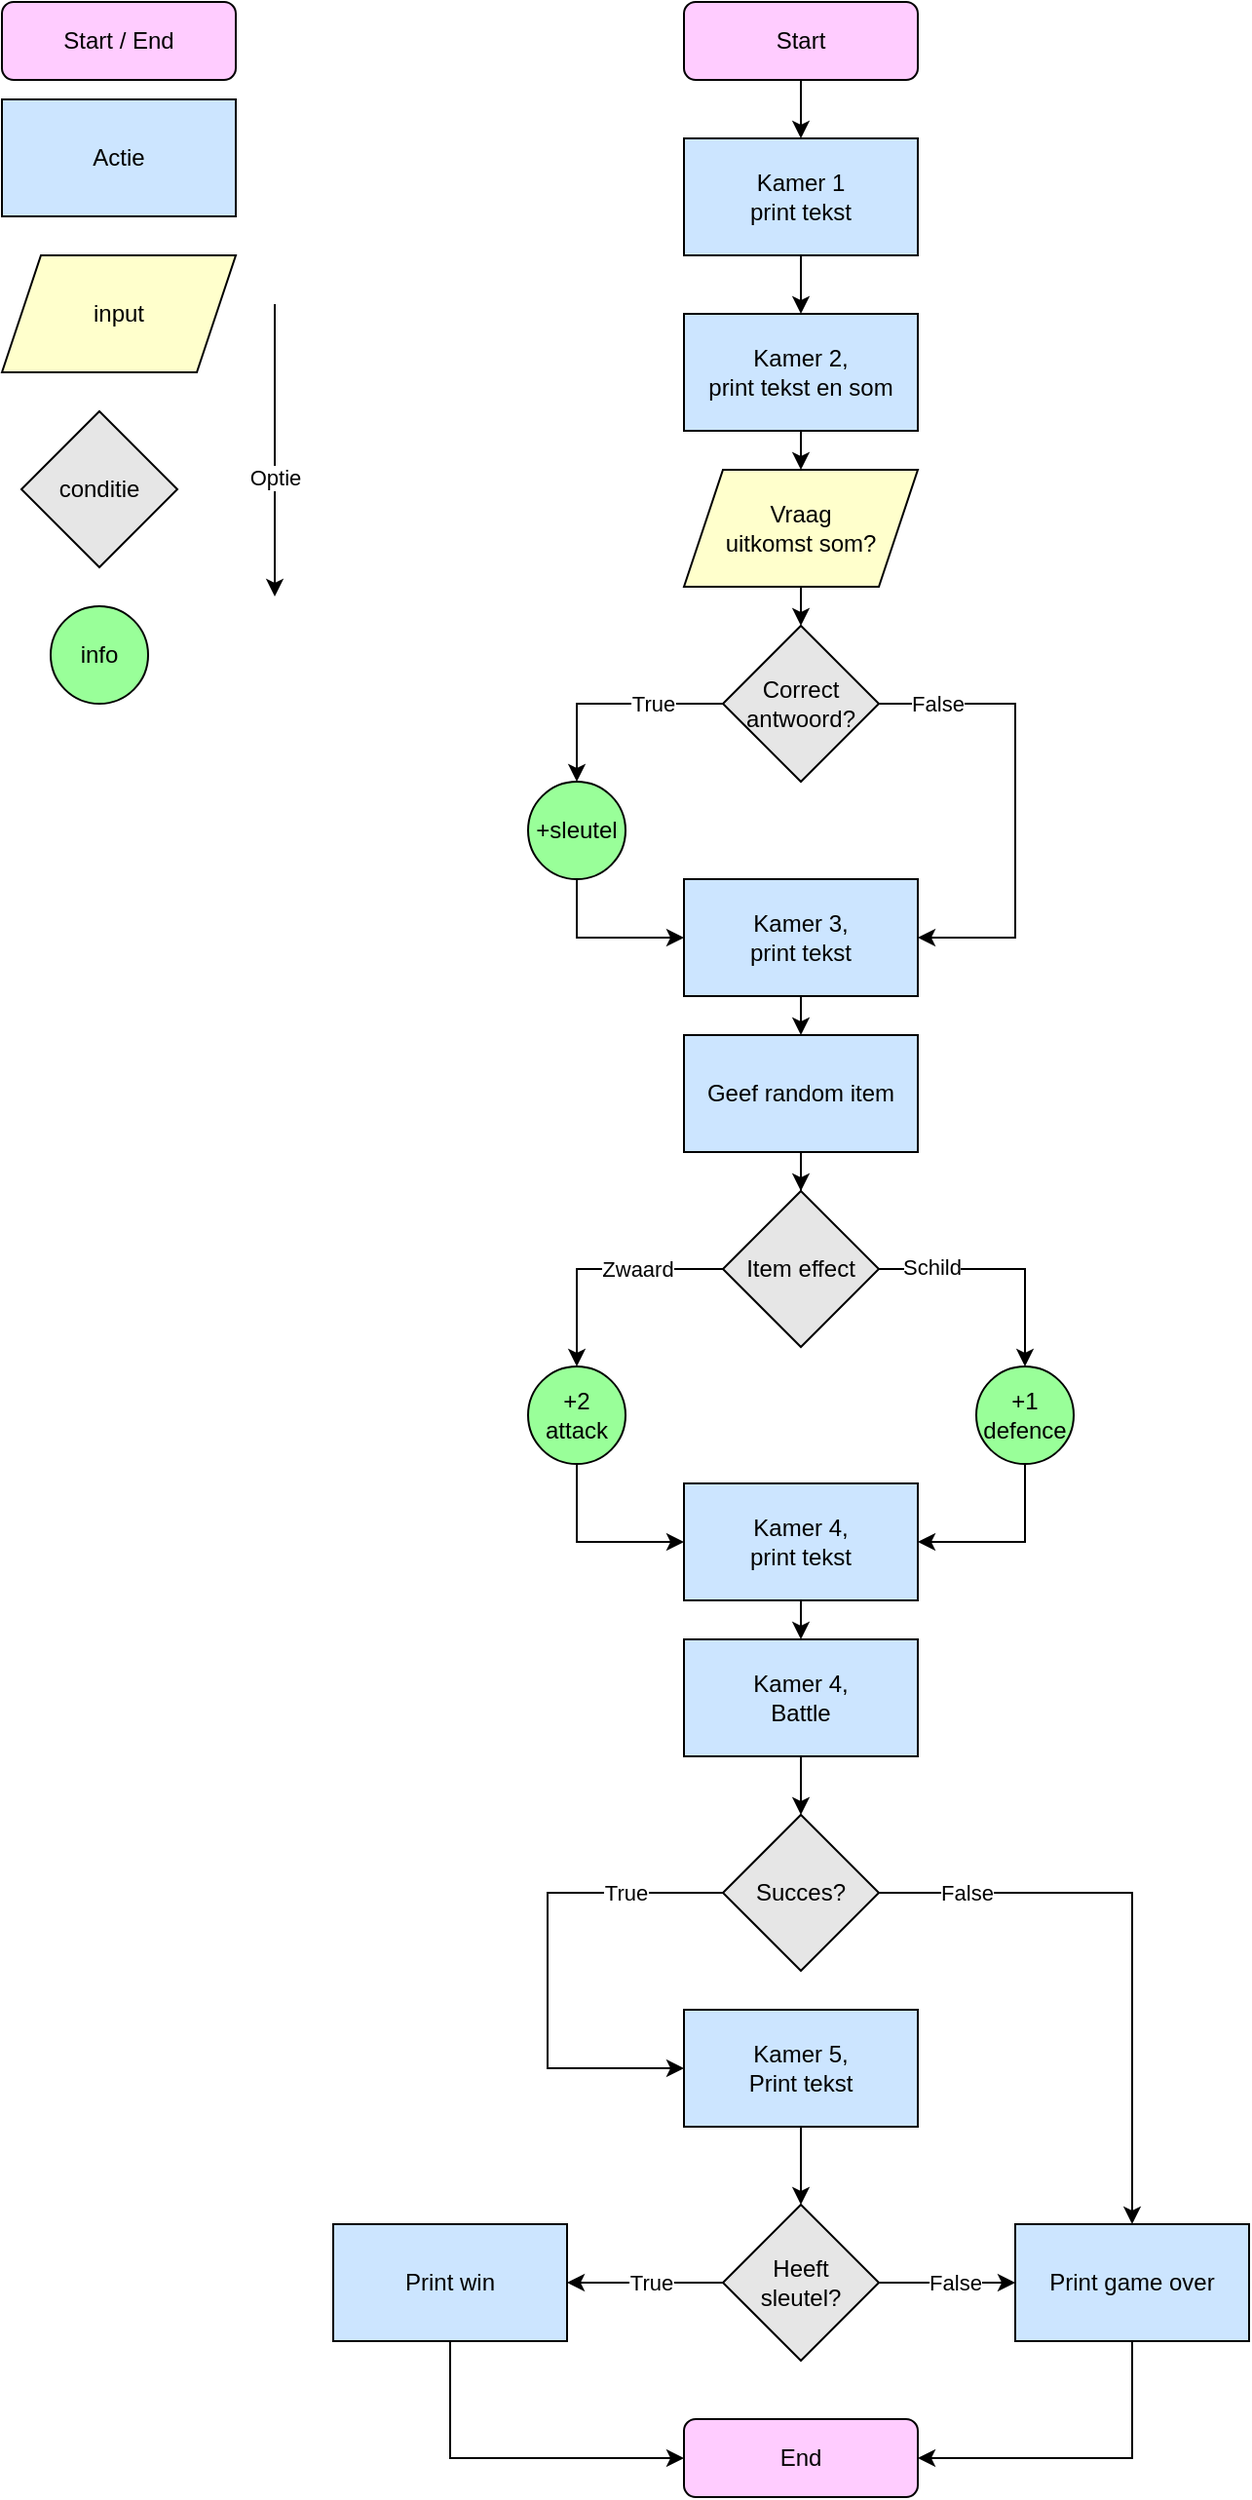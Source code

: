 <mxfile version="24.6.4" type="device">
  <diagram name="Pagina-1" id="q5uronyUK_CRiENWkVfr">
    <mxGraphModel dx="914" dy="507" grid="1" gridSize="10" guides="1" tooltips="1" connect="1" arrows="1" fold="1" page="1" pageScale="1" pageWidth="827" pageHeight="1169" math="0" shadow="0">
      <root>
        <mxCell id="0" />
        <mxCell id="1" parent="0" />
        <mxCell id="43L4oG_P8ra6ZPo5L0Zp-1" value="Start / End" style="rounded=1;whiteSpace=wrap;html=1;fillColor=#FFCCFF;" parent="1" vertex="1">
          <mxGeometry x="30" y="50" width="120" height="40" as="geometry" />
        </mxCell>
        <mxCell id="43L4oG_P8ra6ZPo5L0Zp-7" value="input" style="shape=parallelogram;perimeter=parallelogramPerimeter;whiteSpace=wrap;html=1;fixedSize=1;fillColor=#FFFFCC;" parent="1" vertex="1">
          <mxGeometry x="30" y="180" width="120" height="60" as="geometry" />
        </mxCell>
        <mxCell id="43L4oG_P8ra6ZPo5L0Zp-8" value="Actie" style="rounded=0;whiteSpace=wrap;html=1;fillColor=#CCE5FF;" parent="1" vertex="1">
          <mxGeometry x="30" y="100" width="120" height="60" as="geometry" />
        </mxCell>
        <mxCell id="43L4oG_P8ra6ZPo5L0Zp-10" value="conditie" style="rhombus;whiteSpace=wrap;html=1;fillColor=#E6E6E6;" parent="1" vertex="1">
          <mxGeometry x="40" y="260" width="80" height="80" as="geometry" />
        </mxCell>
        <mxCell id="43L4oG_P8ra6ZPo5L0Zp-11" value="" style="endArrow=classic;html=1;rounded=0;" parent="1" edge="1">
          <mxGeometry width="50" height="50" relative="1" as="geometry">
            <mxPoint x="170" y="205" as="sourcePoint" />
            <mxPoint x="170" y="355" as="targetPoint" />
          </mxGeometry>
        </mxCell>
        <mxCell id="43L4oG_P8ra6ZPo5L0Zp-12" value="Optie" style="edgeLabel;html=1;align=center;verticalAlign=middle;resizable=0;points=[];" parent="43L4oG_P8ra6ZPo5L0Zp-11" vertex="1" connectable="0">
          <mxGeometry x="0.178" relative="1" as="geometry">
            <mxPoint as="offset" />
          </mxGeometry>
        </mxCell>
        <mxCell id="43L4oG_P8ra6ZPo5L0Zp-16" style="edgeStyle=orthogonalEdgeStyle;rounded=0;orthogonalLoop=1;jettySize=auto;html=1;exitX=0.5;exitY=1;exitDx=0;exitDy=0;entryX=0.5;entryY=0;entryDx=0;entryDy=0;" parent="1" source="43L4oG_P8ra6ZPo5L0Zp-13" target="43L4oG_P8ra6ZPo5L0Zp-15" edge="1">
          <mxGeometry relative="1" as="geometry" />
        </mxCell>
        <mxCell id="43L4oG_P8ra6ZPo5L0Zp-13" value="Start" style="rounded=1;whiteSpace=wrap;html=1;fillColor=#FFCCFF;" parent="1" vertex="1">
          <mxGeometry x="380" y="50" width="120" height="40" as="geometry" />
        </mxCell>
        <mxCell id="43L4oG_P8ra6ZPo5L0Zp-18" style="edgeStyle=orthogonalEdgeStyle;rounded=0;orthogonalLoop=1;jettySize=auto;html=1;exitX=0.5;exitY=1;exitDx=0;exitDy=0;" parent="1" source="43L4oG_P8ra6ZPo5L0Zp-15" target="43L4oG_P8ra6ZPo5L0Zp-17" edge="1">
          <mxGeometry relative="1" as="geometry" />
        </mxCell>
        <mxCell id="43L4oG_P8ra6ZPo5L0Zp-15" value="Kamer 1&lt;br&gt;print tekst" style="rounded=0;whiteSpace=wrap;html=1;fillColor=#CCE5FF;" parent="1" vertex="1">
          <mxGeometry x="380" y="120" width="120" height="60" as="geometry" />
        </mxCell>
        <mxCell id="43L4oG_P8ra6ZPo5L0Zp-20" style="edgeStyle=orthogonalEdgeStyle;rounded=0;orthogonalLoop=1;jettySize=auto;html=1;exitX=0.5;exitY=1;exitDx=0;exitDy=0;entryX=0.5;entryY=0;entryDx=0;entryDy=0;" parent="1" source="43L4oG_P8ra6ZPo5L0Zp-17" target="43L4oG_P8ra6ZPo5L0Zp-19" edge="1">
          <mxGeometry relative="1" as="geometry" />
        </mxCell>
        <mxCell id="43L4oG_P8ra6ZPo5L0Zp-17" value="Kamer 2,&lt;br&gt;print tekst en som" style="rounded=0;whiteSpace=wrap;html=1;fillColor=#CCE5FF;" parent="1" vertex="1">
          <mxGeometry x="380" y="210" width="120" height="60" as="geometry" />
        </mxCell>
        <mxCell id="uX0LoPKAfN4TH0BLUtlU-2" style="edgeStyle=orthogonalEdgeStyle;rounded=0;orthogonalLoop=1;jettySize=auto;html=1;exitX=0.5;exitY=1;exitDx=0;exitDy=0;entryX=0.5;entryY=0;entryDx=0;entryDy=0;" edge="1" parent="1" source="43L4oG_P8ra6ZPo5L0Zp-19" target="uX0LoPKAfN4TH0BLUtlU-1">
          <mxGeometry relative="1" as="geometry" />
        </mxCell>
        <mxCell id="43L4oG_P8ra6ZPo5L0Zp-19" value="Vraag &lt;br&gt;uitkomst som?" style="shape=parallelogram;perimeter=parallelogramPerimeter;whiteSpace=wrap;html=1;fixedSize=1;fillColor=#FFFFCC;" parent="1" vertex="1">
          <mxGeometry x="380" y="290" width="120" height="60" as="geometry" />
        </mxCell>
        <mxCell id="uX0LoPKAfN4TH0BLUtlU-9" style="edgeStyle=orthogonalEdgeStyle;rounded=0;orthogonalLoop=1;jettySize=auto;html=1;entryX=0;entryY=0.5;entryDx=0;entryDy=0;exitX=0.5;exitY=1;exitDx=0;exitDy=0;" edge="1" parent="1" source="43L4oG_P8ra6ZPo5L0Zp-69" target="uX0LoPKAfN4TH0BLUtlU-8">
          <mxGeometry relative="1" as="geometry" />
        </mxCell>
        <mxCell id="43L4oG_P8ra6ZPo5L0Zp-69" value="+sleutel" style="ellipse;whiteSpace=wrap;html=1;aspect=fixed;fillColor=#99FF99;" parent="1" vertex="1">
          <mxGeometry x="300" y="450" width="50" height="50" as="geometry" />
        </mxCell>
        <mxCell id="uX0LoPKAfN4TH0BLUtlU-3" style="edgeStyle=orthogonalEdgeStyle;rounded=0;orthogonalLoop=1;jettySize=auto;html=1;exitX=0;exitY=0.5;exitDx=0;exitDy=0;entryX=0.5;entryY=0;entryDx=0;entryDy=0;" edge="1" parent="1" source="uX0LoPKAfN4TH0BLUtlU-1" target="43L4oG_P8ra6ZPo5L0Zp-69">
          <mxGeometry relative="1" as="geometry">
            <mxPoint x="290" y="510" as="targetPoint" />
          </mxGeometry>
        </mxCell>
        <mxCell id="uX0LoPKAfN4TH0BLUtlU-6" value="True" style="edgeLabel;html=1;align=center;verticalAlign=middle;resizable=0;points=[];" vertex="1" connectable="0" parent="uX0LoPKAfN4TH0BLUtlU-3">
          <mxGeometry x="-0.328" y="2" relative="1" as="geometry">
            <mxPoint x="2" y="-2" as="offset" />
          </mxGeometry>
        </mxCell>
        <mxCell id="uX0LoPKAfN4TH0BLUtlU-4" style="edgeStyle=orthogonalEdgeStyle;rounded=0;orthogonalLoop=1;jettySize=auto;html=1;exitX=1;exitY=0.5;exitDx=0;exitDy=0;entryX=1;entryY=0.5;entryDx=0;entryDy=0;" edge="1" parent="1" source="uX0LoPKAfN4TH0BLUtlU-1" target="uX0LoPKAfN4TH0BLUtlU-8">
          <mxGeometry relative="1" as="geometry">
            <mxPoint x="580" y="530" as="targetPoint" />
            <Array as="points">
              <mxPoint x="550" y="410" />
              <mxPoint x="550" y="530" />
            </Array>
          </mxGeometry>
        </mxCell>
        <mxCell id="uX0LoPKAfN4TH0BLUtlU-7" value="False" style="edgeLabel;html=1;align=center;verticalAlign=middle;resizable=0;points=[];" vertex="1" connectable="0" parent="uX0LoPKAfN4TH0BLUtlU-4">
          <mxGeometry x="-0.619" y="4" relative="1" as="geometry">
            <mxPoint x="-16" y="4" as="offset" />
          </mxGeometry>
        </mxCell>
        <mxCell id="uX0LoPKAfN4TH0BLUtlU-1" value="Correct antwoord?" style="rhombus;whiteSpace=wrap;html=1;fillColor=#E6E6E6;" vertex="1" parent="1">
          <mxGeometry x="400" y="370" width="80" height="80" as="geometry" />
        </mxCell>
        <mxCell id="uX0LoPKAfN4TH0BLUtlU-11" style="edgeStyle=orthogonalEdgeStyle;rounded=0;orthogonalLoop=1;jettySize=auto;html=1;exitX=0.5;exitY=1;exitDx=0;exitDy=0;entryX=0.5;entryY=0;entryDx=0;entryDy=0;" edge="1" parent="1" source="uX0LoPKAfN4TH0BLUtlU-8" target="uX0LoPKAfN4TH0BLUtlU-19">
          <mxGeometry relative="1" as="geometry" />
        </mxCell>
        <mxCell id="uX0LoPKAfN4TH0BLUtlU-8" value="Kamer 3,&lt;br&gt;print tekst" style="rounded=0;whiteSpace=wrap;html=1;fillColor=#CCE5FF;" vertex="1" parent="1">
          <mxGeometry x="380" y="500" width="120" height="60" as="geometry" />
        </mxCell>
        <mxCell id="uX0LoPKAfN4TH0BLUtlU-12" style="edgeStyle=orthogonalEdgeStyle;rounded=0;orthogonalLoop=1;jettySize=auto;html=1;exitX=0;exitY=0.5;exitDx=0;exitDy=0;entryX=0.5;entryY=0;entryDx=0;entryDy=0;" edge="1" parent="1" source="uX0LoPKAfN4TH0BLUtlU-10" target="uX0LoPKAfN4TH0BLUtlU-14">
          <mxGeometry relative="1" as="geometry">
            <mxPoint x="340" y="700" as="targetPoint" />
          </mxGeometry>
        </mxCell>
        <mxCell id="uX0LoPKAfN4TH0BLUtlU-17" value="Zwaard" style="edgeLabel;html=1;align=center;verticalAlign=middle;resizable=0;points=[];" vertex="1" connectable="0" parent="uX0LoPKAfN4TH0BLUtlU-12">
          <mxGeometry x="-0.289" relative="1" as="geometry">
            <mxPoint as="offset" />
          </mxGeometry>
        </mxCell>
        <mxCell id="uX0LoPKAfN4TH0BLUtlU-16" style="edgeStyle=orthogonalEdgeStyle;rounded=0;orthogonalLoop=1;jettySize=auto;html=1;exitX=1;exitY=0.5;exitDx=0;exitDy=0;" edge="1" parent="1" source="uX0LoPKAfN4TH0BLUtlU-10" target="uX0LoPKAfN4TH0BLUtlU-15">
          <mxGeometry relative="1" as="geometry" />
        </mxCell>
        <mxCell id="uX0LoPKAfN4TH0BLUtlU-18" value="Schild" style="edgeLabel;html=1;align=center;verticalAlign=middle;resizable=0;points=[];" vertex="1" connectable="0" parent="uX0LoPKAfN4TH0BLUtlU-16">
          <mxGeometry x="-0.567" y="1" relative="1" as="geometry">
            <mxPoint as="offset" />
          </mxGeometry>
        </mxCell>
        <mxCell id="uX0LoPKAfN4TH0BLUtlU-10" value="Item effect" style="rhombus;whiteSpace=wrap;html=1;fillColor=#E6E6E6;" vertex="1" parent="1">
          <mxGeometry x="400" y="660" width="80" height="80" as="geometry" />
        </mxCell>
        <mxCell id="uX0LoPKAfN4TH0BLUtlU-26" style="edgeStyle=orthogonalEdgeStyle;rounded=0;orthogonalLoop=1;jettySize=auto;html=1;exitX=0.5;exitY=1;exitDx=0;exitDy=0;entryX=0;entryY=0.5;entryDx=0;entryDy=0;" edge="1" parent="1" source="uX0LoPKAfN4TH0BLUtlU-14" target="uX0LoPKAfN4TH0BLUtlU-21">
          <mxGeometry relative="1" as="geometry" />
        </mxCell>
        <mxCell id="uX0LoPKAfN4TH0BLUtlU-14" value="+2 attack" style="ellipse;whiteSpace=wrap;html=1;aspect=fixed;fillColor=#99FF99;" vertex="1" parent="1">
          <mxGeometry x="300" y="750" width="50" height="50" as="geometry" />
        </mxCell>
        <mxCell id="uX0LoPKAfN4TH0BLUtlU-27" style="edgeStyle=orthogonalEdgeStyle;rounded=0;orthogonalLoop=1;jettySize=auto;html=1;exitX=0.5;exitY=1;exitDx=0;exitDy=0;entryX=1;entryY=0.5;entryDx=0;entryDy=0;" edge="1" parent="1" source="uX0LoPKAfN4TH0BLUtlU-15" target="uX0LoPKAfN4TH0BLUtlU-21">
          <mxGeometry relative="1" as="geometry" />
        </mxCell>
        <mxCell id="uX0LoPKAfN4TH0BLUtlU-15" value="+1 defence" style="ellipse;whiteSpace=wrap;html=1;aspect=fixed;fillColor=#99FF99;" vertex="1" parent="1">
          <mxGeometry x="530" y="750" width="50" height="50" as="geometry" />
        </mxCell>
        <mxCell id="uX0LoPKAfN4TH0BLUtlU-20" value="" style="edgeStyle=orthogonalEdgeStyle;rounded=0;orthogonalLoop=1;jettySize=auto;html=1;" edge="1" parent="1" source="uX0LoPKAfN4TH0BLUtlU-19" target="uX0LoPKAfN4TH0BLUtlU-10">
          <mxGeometry relative="1" as="geometry" />
        </mxCell>
        <mxCell id="uX0LoPKAfN4TH0BLUtlU-19" value="Geef random item" style="rounded=0;whiteSpace=wrap;html=1;fillColor=#CCE5FF;" vertex="1" parent="1">
          <mxGeometry x="380" y="580" width="120" height="60" as="geometry" />
        </mxCell>
        <mxCell id="uX0LoPKAfN4TH0BLUtlU-25" style="edgeStyle=orthogonalEdgeStyle;rounded=0;orthogonalLoop=1;jettySize=auto;html=1;exitX=0.5;exitY=1;exitDx=0;exitDy=0;entryX=0.5;entryY=0;entryDx=0;entryDy=0;" edge="1" parent="1" source="uX0LoPKAfN4TH0BLUtlU-21" target="uX0LoPKAfN4TH0BLUtlU-22">
          <mxGeometry relative="1" as="geometry" />
        </mxCell>
        <mxCell id="uX0LoPKAfN4TH0BLUtlU-21" value="Kamer 4,&lt;br&gt;print tekst" style="rounded=0;whiteSpace=wrap;html=1;fillColor=#CCE5FF;" vertex="1" parent="1">
          <mxGeometry x="380" y="810" width="120" height="60" as="geometry" />
        </mxCell>
        <mxCell id="uX0LoPKAfN4TH0BLUtlU-24" style="edgeStyle=orthogonalEdgeStyle;rounded=0;orthogonalLoop=1;jettySize=auto;html=1;exitX=0.5;exitY=1;exitDx=0;exitDy=0;entryX=0.5;entryY=0;entryDx=0;entryDy=0;" edge="1" parent="1" source="uX0LoPKAfN4TH0BLUtlU-22" target="uX0LoPKAfN4TH0BLUtlU-23">
          <mxGeometry relative="1" as="geometry" />
        </mxCell>
        <mxCell id="uX0LoPKAfN4TH0BLUtlU-22" value="Kamer 4,&lt;br&gt;Battle" style="rounded=0;whiteSpace=wrap;html=1;fillColor=#CCE5FF;" vertex="1" parent="1">
          <mxGeometry x="380" y="890" width="120" height="60" as="geometry" />
        </mxCell>
        <mxCell id="uX0LoPKAfN4TH0BLUtlU-30" style="edgeStyle=orthogonalEdgeStyle;rounded=0;orthogonalLoop=1;jettySize=auto;html=1;exitX=1;exitY=0.5;exitDx=0;exitDy=0;entryX=0.5;entryY=0;entryDx=0;entryDy=0;" edge="1" parent="1" source="uX0LoPKAfN4TH0BLUtlU-23" target="uX0LoPKAfN4TH0BLUtlU-32">
          <mxGeometry relative="1" as="geometry">
            <Array as="points">
              <mxPoint x="610" y="1020" />
            </Array>
          </mxGeometry>
        </mxCell>
        <mxCell id="uX0LoPKAfN4TH0BLUtlU-31" value="False" style="edgeLabel;html=1;align=center;verticalAlign=middle;resizable=0;points=[];" vertex="1" connectable="0" parent="uX0LoPKAfN4TH0BLUtlU-30">
          <mxGeometry x="-0.765" y="-2" relative="1" as="geometry">
            <mxPoint x="9" y="-2" as="offset" />
          </mxGeometry>
        </mxCell>
        <mxCell id="uX0LoPKAfN4TH0BLUtlU-34" style="edgeStyle=orthogonalEdgeStyle;rounded=0;orthogonalLoop=1;jettySize=auto;html=1;exitX=0;exitY=0.5;exitDx=0;exitDy=0;entryX=0;entryY=0.5;entryDx=0;entryDy=0;" edge="1" parent="1" source="uX0LoPKAfN4TH0BLUtlU-23" target="uX0LoPKAfN4TH0BLUtlU-36">
          <mxGeometry relative="1" as="geometry">
            <mxPoint x="300" y="1130" as="targetPoint" />
            <Array as="points">
              <mxPoint x="310" y="1020" />
              <mxPoint x="310" y="1110" />
            </Array>
          </mxGeometry>
        </mxCell>
        <mxCell id="uX0LoPKAfN4TH0BLUtlU-35" value="True" style="edgeLabel;html=1;align=center;verticalAlign=middle;resizable=0;points=[];" vertex="1" connectable="0" parent="uX0LoPKAfN4TH0BLUtlU-34">
          <mxGeometry x="-0.599" y="5" relative="1" as="geometry">
            <mxPoint y="-5" as="offset" />
          </mxGeometry>
        </mxCell>
        <mxCell id="uX0LoPKAfN4TH0BLUtlU-23" value="Succes?" style="rhombus;whiteSpace=wrap;html=1;fillColor=#E6E6E6;" vertex="1" parent="1">
          <mxGeometry x="400" y="980" width="80" height="80" as="geometry" />
        </mxCell>
        <mxCell id="uX0LoPKAfN4TH0BLUtlU-29" value="End" style="rounded=1;whiteSpace=wrap;html=1;fillColor=#FFCCFF;" vertex="1" parent="1">
          <mxGeometry x="380" y="1290" width="120" height="40" as="geometry" />
        </mxCell>
        <mxCell id="uX0LoPKAfN4TH0BLUtlU-33" style="edgeStyle=orthogonalEdgeStyle;rounded=0;orthogonalLoop=1;jettySize=auto;html=1;exitX=0.5;exitY=1;exitDx=0;exitDy=0;entryX=1;entryY=0.5;entryDx=0;entryDy=0;" edge="1" parent="1" source="uX0LoPKAfN4TH0BLUtlU-32" target="uX0LoPKAfN4TH0BLUtlU-29">
          <mxGeometry relative="1" as="geometry" />
        </mxCell>
        <mxCell id="uX0LoPKAfN4TH0BLUtlU-32" value="Print game over" style="rounded=0;whiteSpace=wrap;html=1;fillColor=#CCE5FF;" vertex="1" parent="1">
          <mxGeometry x="550" y="1190" width="120" height="60" as="geometry" />
        </mxCell>
        <mxCell id="uX0LoPKAfN4TH0BLUtlU-38" style="edgeStyle=orthogonalEdgeStyle;rounded=0;orthogonalLoop=1;jettySize=auto;html=1;exitX=0.5;exitY=1;exitDx=0;exitDy=0;entryX=0.5;entryY=0;entryDx=0;entryDy=0;" edge="1" parent="1" source="uX0LoPKAfN4TH0BLUtlU-36" target="uX0LoPKAfN4TH0BLUtlU-37">
          <mxGeometry relative="1" as="geometry" />
        </mxCell>
        <mxCell id="uX0LoPKAfN4TH0BLUtlU-36" value="Kamer 5,&lt;br&gt;Print tekst" style="rounded=0;whiteSpace=wrap;html=1;fillColor=#CCE5FF;" vertex="1" parent="1">
          <mxGeometry x="380" y="1080" width="120" height="60" as="geometry" />
        </mxCell>
        <mxCell id="uX0LoPKAfN4TH0BLUtlU-39" style="edgeStyle=orthogonalEdgeStyle;rounded=0;orthogonalLoop=1;jettySize=auto;html=1;exitX=1;exitY=0.5;exitDx=0;exitDy=0;" edge="1" parent="1" source="uX0LoPKAfN4TH0BLUtlU-37" target="uX0LoPKAfN4TH0BLUtlU-32">
          <mxGeometry relative="1" as="geometry" />
        </mxCell>
        <mxCell id="uX0LoPKAfN4TH0BLUtlU-40" value="False" style="edgeLabel;html=1;align=center;verticalAlign=middle;resizable=0;points=[];" vertex="1" connectable="0" parent="uX0LoPKAfN4TH0BLUtlU-39">
          <mxGeometry x="-0.556" y="-1" relative="1" as="geometry">
            <mxPoint x="23" y="-1" as="offset" />
          </mxGeometry>
        </mxCell>
        <mxCell id="uX0LoPKAfN4TH0BLUtlU-42" style="edgeStyle=orthogonalEdgeStyle;rounded=0;orthogonalLoop=1;jettySize=auto;html=1;exitX=0;exitY=0.5;exitDx=0;exitDy=0;entryX=1;entryY=0.5;entryDx=0;entryDy=0;" edge="1" parent="1" source="uX0LoPKAfN4TH0BLUtlU-37" target="uX0LoPKAfN4TH0BLUtlU-41">
          <mxGeometry relative="1" as="geometry" />
        </mxCell>
        <mxCell id="uX0LoPKAfN4TH0BLUtlU-44" value="True" style="edgeLabel;html=1;align=center;verticalAlign=middle;resizable=0;points=[];" vertex="1" connectable="0" parent="uX0LoPKAfN4TH0BLUtlU-42">
          <mxGeometry x="-0.075" y="4" relative="1" as="geometry">
            <mxPoint y="-4" as="offset" />
          </mxGeometry>
        </mxCell>
        <mxCell id="uX0LoPKAfN4TH0BLUtlU-37" value="Heeft&lt;br&gt;sleutel?" style="rhombus;whiteSpace=wrap;html=1;fillColor=#E6E6E6;" vertex="1" parent="1">
          <mxGeometry x="400" y="1180" width="80" height="80" as="geometry" />
        </mxCell>
        <mxCell id="uX0LoPKAfN4TH0BLUtlU-43" style="edgeStyle=orthogonalEdgeStyle;rounded=0;orthogonalLoop=1;jettySize=auto;html=1;exitX=0.5;exitY=1;exitDx=0;exitDy=0;entryX=0;entryY=0.5;entryDx=0;entryDy=0;" edge="1" parent="1" source="uX0LoPKAfN4TH0BLUtlU-41" target="uX0LoPKAfN4TH0BLUtlU-29">
          <mxGeometry relative="1" as="geometry" />
        </mxCell>
        <mxCell id="uX0LoPKAfN4TH0BLUtlU-41" value="Print win" style="rounded=0;whiteSpace=wrap;html=1;fillColor=#CCE5FF;" vertex="1" parent="1">
          <mxGeometry x="200" y="1190" width="120" height="60" as="geometry" />
        </mxCell>
        <mxCell id="uX0LoPKAfN4TH0BLUtlU-45" value="info" style="ellipse;whiteSpace=wrap;html=1;aspect=fixed;fillColor=#99FF99;" vertex="1" parent="1">
          <mxGeometry x="55" y="360" width="50" height="50" as="geometry" />
        </mxCell>
      </root>
    </mxGraphModel>
  </diagram>
</mxfile>
